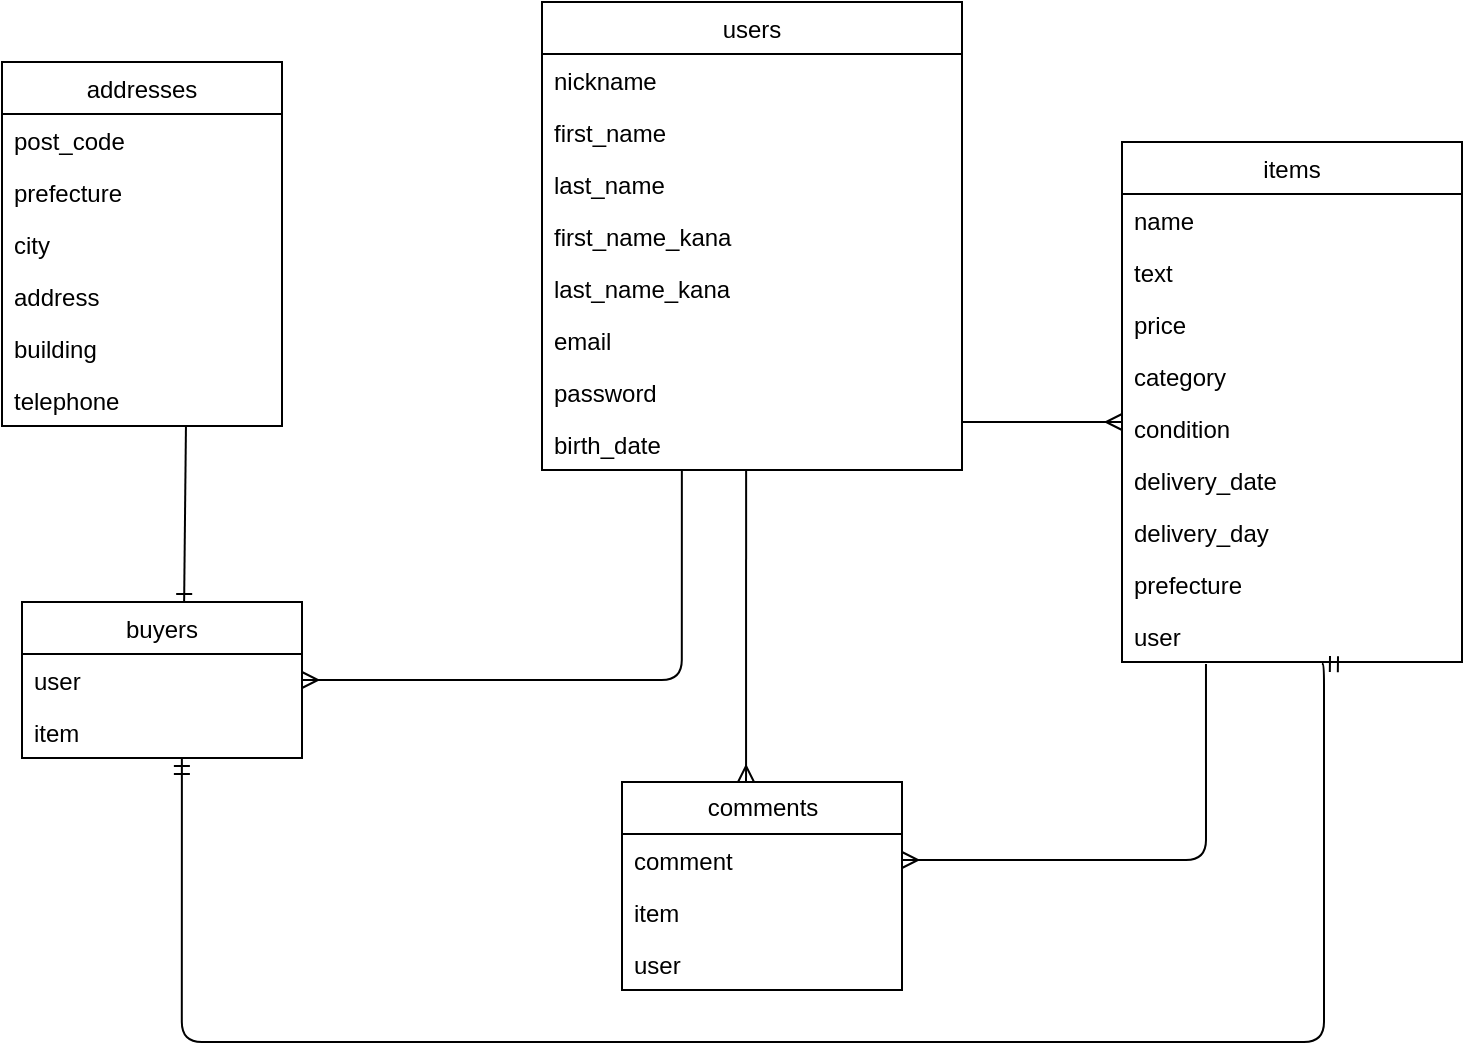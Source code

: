 <mxfile>
    <diagram id="eF5ULfLmkg5a25mTVuUb" name="ページ1">
        <mxGraphModel dx="728" dy="680" grid="1" gridSize="10" guides="0" tooltips="1" connect="1" arrows="1" fold="1" page="1" pageScale="1" pageWidth="827" pageHeight="1169" math="0" shadow="0">
            <root>
                <mxCell id="0"/>
                <mxCell id="1" parent="0"/>
                <mxCell id="3" value="users" style="swimlane;fontStyle=0;childLayout=stackLayout;horizontal=1;startSize=26;horizontalStack=0;resizeParent=1;resizeParentMax=0;resizeLast=0;collapsible=1;marginBottom=0;" parent="1" vertex="1">
                    <mxGeometry x="330" y="30" width="210" height="234" as="geometry"/>
                </mxCell>
                <mxCell id="6" value="nickname" style="text;strokeColor=none;fillColor=none;align=left;verticalAlign=top;spacingLeft=4;spacingRight=4;overflow=hidden;rotatable=0;points=[[0,0.5],[1,0.5]];portConstraint=eastwest;" parent="3" vertex="1">
                    <mxGeometry y="26" width="210" height="26" as="geometry"/>
                </mxCell>
                <mxCell id="25" value="first_name" style="text;strokeColor=none;fillColor=none;align=left;verticalAlign=top;spacingLeft=4;spacingRight=4;overflow=hidden;rotatable=0;points=[[0,0.5],[1,0.5]];portConstraint=eastwest;html=1;" parent="3" vertex="1">
                    <mxGeometry y="52" width="210" height="26" as="geometry"/>
                </mxCell>
                <mxCell id="26" value="last_name" style="text;strokeColor=none;fillColor=none;align=left;verticalAlign=top;spacingLeft=4;spacingRight=4;overflow=hidden;rotatable=0;points=[[0,0.5],[1,0.5]];portConstraint=eastwest;html=1;" parent="3" vertex="1">
                    <mxGeometry y="78" width="210" height="26" as="geometry"/>
                </mxCell>
                <mxCell id="29" value="first_name_kana" style="text;strokeColor=none;fillColor=none;align=left;verticalAlign=top;spacingLeft=4;spacingRight=4;overflow=hidden;rotatable=0;points=[[0,0.5],[1,0.5]];portConstraint=eastwest;html=1;" parent="3" vertex="1">
                    <mxGeometry y="104" width="210" height="26" as="geometry"/>
                </mxCell>
                <mxCell id="27" value="last_name_kana" style="text;strokeColor=none;fillColor=none;align=left;verticalAlign=top;spacingLeft=4;spacingRight=4;overflow=hidden;rotatable=0;points=[[0,0.5],[1,0.5]];portConstraint=eastwest;html=1;" parent="3" vertex="1">
                    <mxGeometry y="130" width="210" height="26" as="geometry"/>
                </mxCell>
                <mxCell id="5" value="email&#10;" style="text;strokeColor=none;fillColor=none;align=left;verticalAlign=top;spacingLeft=4;spacingRight=4;overflow=hidden;rotatable=0;points=[[0,0.5],[1,0.5]];portConstraint=eastwest;" parent="3" vertex="1">
                    <mxGeometry y="156" width="210" height="26" as="geometry"/>
                </mxCell>
                <mxCell id="18" value="password" style="text;strokeColor=none;fillColor=none;align=left;verticalAlign=top;spacingLeft=4;spacingRight=4;overflow=hidden;rotatable=0;points=[[0,0.5],[1,0.5]];portConstraint=eastwest;" parent="3" vertex="1">
                    <mxGeometry y="182" width="210" height="26" as="geometry"/>
                </mxCell>
                <mxCell id="23" value="birth_date" style="text;strokeColor=none;fillColor=none;align=left;verticalAlign=top;spacingLeft=4;spacingRight=4;overflow=hidden;rotatable=0;points=[[0,0.5],[1,0.5]];portConstraint=eastwest;html=1;" parent="3" vertex="1">
                    <mxGeometry y="208" width="210" height="26" as="geometry"/>
                </mxCell>
                <mxCell id="9" value="items" style="swimlane;fontStyle=0;childLayout=stackLayout;horizontal=1;startSize=26;horizontalStack=0;resizeParent=1;resizeParentMax=0;resizeLast=0;collapsible=1;marginBottom=0;" parent="1" vertex="1">
                    <mxGeometry x="620" y="100" width="170" height="260" as="geometry"/>
                </mxCell>
                <mxCell id="10" value="name" style="text;strokeColor=none;fillColor=none;align=left;verticalAlign=top;spacingLeft=4;spacingRight=4;overflow=hidden;rotatable=0;points=[[0,0.5],[1,0.5]];portConstraint=eastwest;" parent="9" vertex="1">
                    <mxGeometry y="26" width="170" height="26" as="geometry"/>
                </mxCell>
                <mxCell id="19" value="text" style="text;strokeColor=none;fillColor=none;align=left;verticalAlign=top;spacingLeft=4;spacingRight=4;overflow=hidden;rotatable=0;points=[[0,0.5],[1,0.5]];portConstraint=eastwest;" parent="9" vertex="1">
                    <mxGeometry y="52" width="170" height="26" as="geometry"/>
                </mxCell>
                <mxCell id="21" value="price" style="text;strokeColor=none;fillColor=none;align=left;verticalAlign=top;spacingLeft=4;spacingRight=4;overflow=hidden;rotatable=0;points=[[0,0.5],[1,0.5]];portConstraint=eastwest;" parent="9" vertex="1">
                    <mxGeometry y="78" width="170" height="26" as="geometry"/>
                </mxCell>
                <mxCell id="20" value="category" style="text;strokeColor=none;fillColor=none;align=left;verticalAlign=top;spacingLeft=4;spacingRight=4;overflow=hidden;rotatable=0;points=[[0,0.5],[1,0.5]];portConstraint=eastwest;" parent="9" vertex="1">
                    <mxGeometry y="104" width="170" height="26" as="geometry"/>
                </mxCell>
                <mxCell id="22" value="condition" style="text;strokeColor=none;fillColor=none;align=left;verticalAlign=top;spacingLeft=4;spacingRight=4;overflow=hidden;rotatable=0;points=[[0,0.5],[1,0.5]];portConstraint=eastwest;" parent="9" vertex="1">
                    <mxGeometry y="130" width="170" height="26" as="geometry"/>
                </mxCell>
                <mxCell id="41" value="delivery_date" style="text;strokeColor=none;fillColor=none;align=left;verticalAlign=top;spacingLeft=4;spacingRight=4;overflow=hidden;rotatable=0;points=[[0,0.5],[1,0.5]];portConstraint=eastwest;" parent="9" vertex="1">
                    <mxGeometry y="156" width="170" height="26" as="geometry"/>
                </mxCell>
                <mxCell id="46" value="delivery_day" style="text;strokeColor=none;fillColor=none;align=left;verticalAlign=top;spacingLeft=4;spacingRight=4;overflow=hidden;rotatable=0;points=[[0,0.5],[1,0.5]];portConstraint=eastwest;" parent="9" vertex="1">
                    <mxGeometry y="182" width="170" height="26" as="geometry"/>
                </mxCell>
                <mxCell id="79" value="prefecture" style="text;strokeColor=none;fillColor=none;align=left;verticalAlign=top;spacingLeft=4;spacingRight=4;overflow=hidden;rotatable=0;points=[[0,0.5],[1,0.5]];portConstraint=eastwest;" vertex="1" parent="9">
                    <mxGeometry y="208" width="170" height="26" as="geometry"/>
                </mxCell>
                <mxCell id="45" value="user" style="text;strokeColor=none;fillColor=none;align=left;verticalAlign=top;spacingLeft=4;spacingRight=4;overflow=hidden;rotatable=0;points=[[0,0.5],[1,0.5]];portConstraint=eastwest;" parent="9" vertex="1">
                    <mxGeometry y="234" width="170" height="26" as="geometry"/>
                </mxCell>
                <mxCell id="13" value="addresses" style="swimlane;fontStyle=0;childLayout=stackLayout;horizontal=1;startSize=26;horizontalStack=0;resizeParent=1;resizeParentMax=0;resizeLast=0;collapsible=1;marginBottom=0;" parent="1" vertex="1">
                    <mxGeometry x="60" y="60" width="140" height="182" as="geometry"/>
                </mxCell>
                <mxCell id="12" value="post_code    " style="text;strokeColor=none;fillColor=none;align=left;verticalAlign=top;spacingLeft=4;spacingRight=4;overflow=hidden;rotatable=0;points=[[0,0.5],[1,0.5]];portConstraint=eastwest;" parent="13" vertex="1">
                    <mxGeometry y="26" width="140" height="26" as="geometry"/>
                </mxCell>
                <mxCell id="31" value="prefecture" style="text;strokeColor=none;fillColor=none;align=left;verticalAlign=top;spacingLeft=4;spacingRight=4;overflow=hidden;rotatable=0;points=[[0,0.5],[1,0.5]];portConstraint=eastwest;" parent="13" vertex="1">
                    <mxGeometry y="52" width="140" height="26" as="geometry"/>
                </mxCell>
                <mxCell id="32" value="city" style="text;strokeColor=none;fillColor=none;align=left;verticalAlign=top;spacingLeft=4;spacingRight=4;overflow=hidden;rotatable=0;points=[[0,0.5],[1,0.5]];portConstraint=eastwest;" parent="13" vertex="1">
                    <mxGeometry y="78" width="140" height="26" as="geometry"/>
                </mxCell>
                <mxCell id="33" value="address" style="text;strokeColor=none;fillColor=none;align=left;verticalAlign=top;spacingLeft=4;spacingRight=4;overflow=hidden;rotatable=0;points=[[0,0.5],[1,0.5]];portConstraint=eastwest;" parent="13" vertex="1">
                    <mxGeometry y="104" width="140" height="26" as="geometry"/>
                </mxCell>
                <mxCell id="34" value="building" style="text;strokeColor=none;fillColor=none;align=left;verticalAlign=top;spacingLeft=4;spacingRight=4;overflow=hidden;rotatable=0;points=[[0,0.5],[1,0.5]];portConstraint=eastwest;" parent="13" vertex="1">
                    <mxGeometry y="130" width="140" height="26" as="geometry"/>
                </mxCell>
                <mxCell id="15" value="telephone" style="text;strokeColor=none;fillColor=none;align=left;verticalAlign=top;spacingLeft=4;spacingRight=4;overflow=hidden;rotatable=0;points=[[0,0.5],[1,0.5]];portConstraint=eastwest;" parent="13" vertex="1">
                    <mxGeometry y="156" width="140" height="26" as="geometry"/>
                </mxCell>
                <mxCell id="49" value="comments" style="swimlane;fontStyle=0;childLayout=stackLayout;horizontal=1;startSize=26;horizontalStack=0;resizeParent=1;resizeParentMax=0;resizeLast=0;collapsible=1;marginBottom=0;html=1;" parent="1" vertex="1">
                    <mxGeometry x="370" y="420" width="140" height="104" as="geometry"/>
                </mxCell>
                <mxCell id="50" value="comment" style="text;strokeColor=none;fillColor=none;align=left;verticalAlign=top;spacingLeft=4;spacingRight=4;overflow=hidden;rotatable=0;points=[[0,0.5],[1,0.5]];portConstraint=eastwest;" parent="49" vertex="1">
                    <mxGeometry y="26" width="140" height="26" as="geometry"/>
                </mxCell>
                <mxCell id="51" value="item" style="text;strokeColor=none;fillColor=none;align=left;verticalAlign=top;spacingLeft=4;spacingRight=4;overflow=hidden;rotatable=0;points=[[0,0.5],[1,0.5]];portConstraint=eastwest;" parent="49" vertex="1">
                    <mxGeometry y="52" width="140" height="26" as="geometry"/>
                </mxCell>
                <mxCell id="52" value="user" style="text;strokeColor=none;fillColor=none;align=left;verticalAlign=top;spacingLeft=4;spacingRight=4;overflow=hidden;rotatable=0;points=[[0,0.5],[1,0.5]];portConstraint=eastwest;" parent="49" vertex="1">
                    <mxGeometry y="78" width="140" height="26" as="geometry"/>
                </mxCell>
                <mxCell id="54" value="" style="edgeStyle=entityRelationEdgeStyle;fontSize=12;html=1;endArrow=ERmany;" parent="1" edge="1">
                    <mxGeometry width="100" height="100" relative="1" as="geometry">
                        <mxPoint x="540" y="240" as="sourcePoint"/>
                        <mxPoint x="620" y="240" as="targetPoint"/>
                    </mxGeometry>
                </mxCell>
                <mxCell id="59" value="" style="fontSize=12;html=1;endArrow=ERmany;entryX=0.443;entryY=0;entryDx=0;entryDy=0;entryPerimeter=0;exitX=0.486;exitY=1;exitDx=0;exitDy=0;exitPerimeter=0;" parent="1" source="23" target="49" edge="1">
                    <mxGeometry width="100" height="100" relative="1" as="geometry">
                        <mxPoint x="432.06" y="339.012" as="sourcePoint"/>
                        <mxPoint x="490" y="466" as="targetPoint"/>
                    </mxGeometry>
                </mxCell>
                <mxCell id="60" value="" style="edgeStyle=orthogonalEdgeStyle;fontSize=12;html=1;endArrow=ERmany;entryX=1;entryY=0.5;entryDx=0;entryDy=0;exitX=0.247;exitY=1.038;exitDx=0;exitDy=0;exitPerimeter=0;" parent="1" source="45" target="50" edge="1">
                    <mxGeometry width="100" height="100" relative="1" as="geometry">
                        <mxPoint x="750" y="350" as="sourcePoint"/>
                        <mxPoint x="560" y="460" as="targetPoint"/>
                        <Array as="points">
                            <mxPoint x="662" y="459"/>
                        </Array>
                    </mxGeometry>
                </mxCell>
                <mxCell id="67" value="buyers" style="swimlane;fontStyle=0;childLayout=stackLayout;horizontal=1;startSize=26;fillColor=none;horizontalStack=0;resizeParent=1;resizeParentMax=0;resizeLast=0;collapsible=1;marginBottom=0;" vertex="1" parent="1">
                    <mxGeometry x="70" y="330" width="140" height="78" as="geometry"/>
                </mxCell>
                <mxCell id="74" value="user" style="text;strokeColor=none;fillColor=none;align=left;verticalAlign=top;spacingLeft=4;spacingRight=4;overflow=hidden;rotatable=0;points=[[0,0.5],[1,0.5]];portConstraint=eastwest;" vertex="1" parent="67">
                    <mxGeometry y="26" width="140" height="26" as="geometry"/>
                </mxCell>
                <mxCell id="69" value="item" style="text;strokeColor=none;fillColor=none;align=left;verticalAlign=top;spacingLeft=4;spacingRight=4;overflow=hidden;rotatable=0;points=[[0,0.5],[1,0.5]];portConstraint=eastwest;" vertex="1" parent="67">
                    <mxGeometry y="52" width="140" height="26" as="geometry"/>
                </mxCell>
                <mxCell id="75" value="" style="fontSize=12;html=1;endArrow=ERone;endFill=1;entryX=0.579;entryY=0;entryDx=0;entryDy=0;entryPerimeter=0;exitX=0.657;exitY=1;exitDx=0;exitDy=0;exitPerimeter=0;" edge="1" parent="1" source="15" target="67">
                    <mxGeometry width="100" height="100" relative="1" as="geometry">
                        <mxPoint x="150" y="280" as="sourcePoint"/>
                        <mxPoint x="150" y="320" as="targetPoint"/>
                    </mxGeometry>
                </mxCell>
                <mxCell id="76" value="" style="edgeStyle=orthogonalEdgeStyle;fontSize=12;html=1;endArrow=ERmandOne;startArrow=ERmandOne;entryX=0.588;entryY=1.038;entryDx=0;entryDy=0;entryPerimeter=0;exitX=0.571;exitY=1;exitDx=0;exitDy=0;exitPerimeter=0;" edge="1" parent="1" source="69" target="45">
                    <mxGeometry width="100" height="100" relative="1" as="geometry">
                        <mxPoint x="150" y="550" as="sourcePoint"/>
                        <mxPoint x="720" y="360" as="targetPoint"/>
                        <Array as="points">
                            <mxPoint x="150" y="550"/>
                            <mxPoint x="721" y="550"/>
                        </Array>
                    </mxGeometry>
                </mxCell>
                <mxCell id="78" value="" style="fontSize=12;html=1;endArrow=ERmany;entryX=1;entryY=0.5;entryDx=0;entryDy=0;edgeStyle=orthogonalEdgeStyle;exitX=0.333;exitY=1;exitDx=0;exitDy=0;exitPerimeter=0;" edge="1" parent="1" source="23" target="74">
                    <mxGeometry width="100" height="100" relative="1" as="geometry">
                        <mxPoint x="400" y="270" as="sourcePoint"/>
                        <mxPoint x="250" y="360" as="targetPoint"/>
                    </mxGeometry>
                </mxCell>
            </root>
        </mxGraphModel>
    </diagram>
</mxfile>